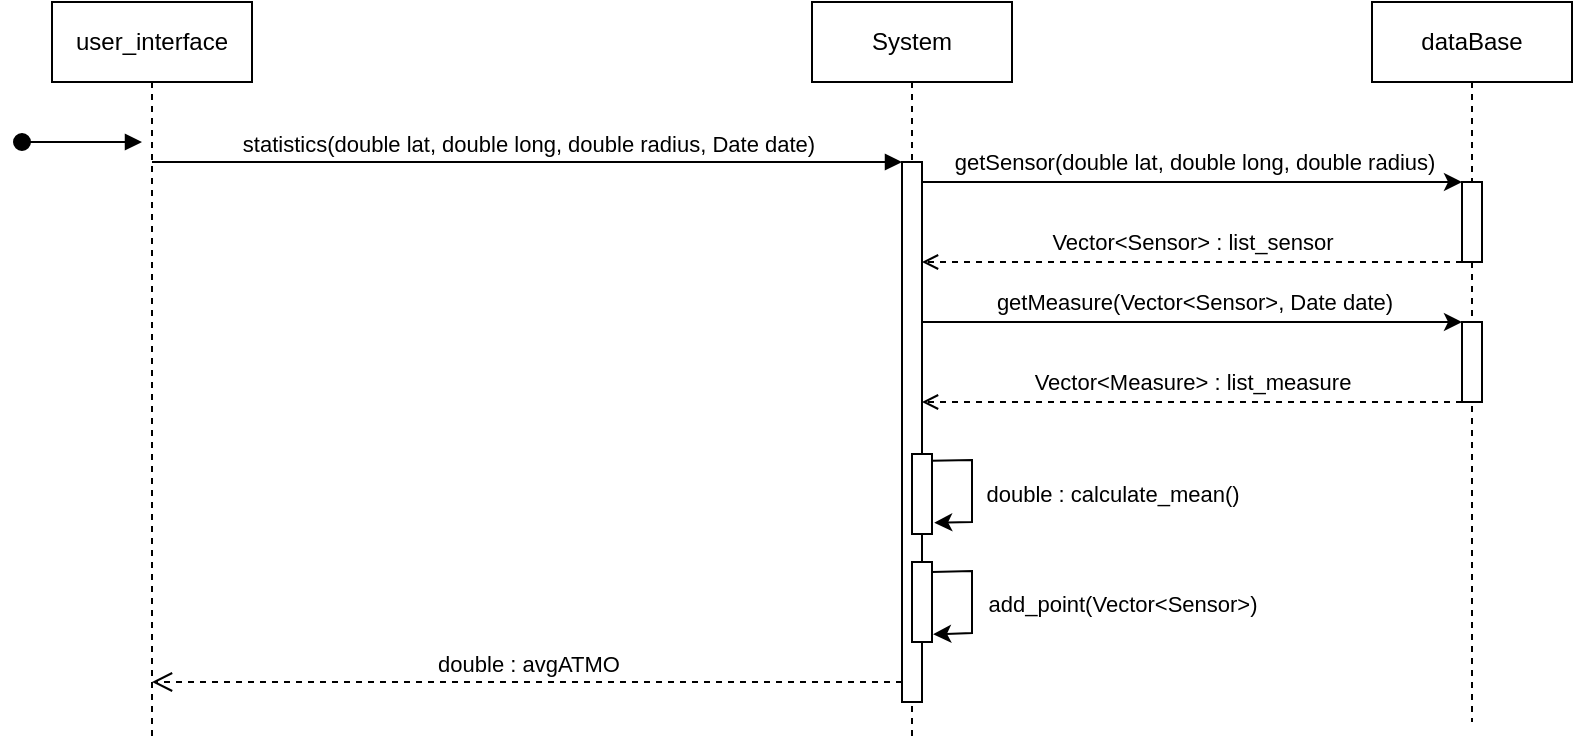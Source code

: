 <mxfile version="21.2.4" type="device">
  <diagram name="Page-1" id="2YBvvXClWsGukQMizWep">
    <mxGraphModel dx="1467" dy="678" grid="1" gridSize="10" guides="1" tooltips="1" connect="1" arrows="1" fold="1" page="1" pageScale="1" pageWidth="850" pageHeight="1100" math="0" shadow="0">
      <root>
        <mxCell id="0" />
        <mxCell id="1" parent="0" />
        <mxCell id="aM9ryv3xv72pqoxQDRHE-1" value="user_interface" style="shape=umlLifeline;perimeter=lifelinePerimeter;whiteSpace=wrap;html=1;container=0;dropTarget=0;collapsible=0;recursiveResize=0;outlineConnect=0;portConstraint=eastwest;newEdgeStyle={&quot;edgeStyle&quot;:&quot;elbowEdgeStyle&quot;,&quot;elbow&quot;:&quot;vertical&quot;,&quot;curved&quot;:0,&quot;rounded&quot;:0};" parent="1" vertex="1">
          <mxGeometry x="20" y="40" width="100" height="370" as="geometry" />
        </mxCell>
        <mxCell id="aM9ryv3xv72pqoxQDRHE-3" value="" style="html=1;verticalAlign=bottom;startArrow=oval;endArrow=block;startSize=8;edgeStyle=elbowEdgeStyle;elbow=vertical;curved=0;rounded=0;" parent="aM9ryv3xv72pqoxQDRHE-1" edge="1">
          <mxGeometry relative="1" as="geometry">
            <mxPoint x="-15" y="70" as="sourcePoint" />
            <mxPoint x="45" y="70.333" as="targetPoint" />
          </mxGeometry>
        </mxCell>
        <mxCell id="aM9ryv3xv72pqoxQDRHE-5" value="System" style="shape=umlLifeline;perimeter=lifelinePerimeter;whiteSpace=wrap;html=1;container=0;dropTarget=0;collapsible=0;recursiveResize=0;outlineConnect=0;portConstraint=eastwest;newEdgeStyle={&quot;edgeStyle&quot;:&quot;elbowEdgeStyle&quot;,&quot;elbow&quot;:&quot;vertical&quot;,&quot;curved&quot;:0,&quot;rounded&quot;:0};" parent="1" vertex="1">
          <mxGeometry x="400" y="40" width="100" height="370" as="geometry" />
        </mxCell>
        <mxCell id="aM9ryv3xv72pqoxQDRHE-6" value="" style="html=1;points=[];perimeter=orthogonalPerimeter;outlineConnect=0;targetShapes=umlLifeline;portConstraint=eastwest;newEdgeStyle={&quot;edgeStyle&quot;:&quot;elbowEdgeStyle&quot;,&quot;elbow&quot;:&quot;vertical&quot;,&quot;curved&quot;:0,&quot;rounded&quot;:0};" parent="aM9ryv3xv72pqoxQDRHE-5" vertex="1">
          <mxGeometry x="45" y="80" width="10" height="270" as="geometry" />
        </mxCell>
        <mxCell id="aM9ryv3xv72pqoxQDRHE-7" value="statistics(double lat, double long, double radius, Date date)" style="html=1;verticalAlign=bottom;endArrow=block;edgeStyle=elbowEdgeStyle;elbow=vertical;curved=0;rounded=0;" parent="1" source="aM9ryv3xv72pqoxQDRHE-1" target="aM9ryv3xv72pqoxQDRHE-6" edge="1">
          <mxGeometry relative="1" as="geometry">
            <mxPoint x="95" y="120" as="sourcePoint" />
            <Array as="points">
              <mxPoint x="180" y="120" />
            </Array>
          </mxGeometry>
        </mxCell>
        <mxCell id="aM9ryv3xv72pqoxQDRHE-8" value="double : avgATMO" style="html=1;verticalAlign=bottom;endArrow=open;dashed=1;endSize=8;edgeStyle=elbowEdgeStyle;elbow=vertical;curved=0;rounded=0;" parent="1" source="aM9ryv3xv72pqoxQDRHE-6" target="aM9ryv3xv72pqoxQDRHE-1" edge="1">
          <mxGeometry relative="1" as="geometry">
            <mxPoint x="95" y="280" as="targetPoint" />
            <Array as="points">
              <mxPoint x="380" y="380" />
              <mxPoint x="290" y="340" />
              <mxPoint x="330" y="320" />
              <mxPoint x="190" y="280" />
            </Array>
          </mxGeometry>
        </mxCell>
        <mxCell id="eLp9MOpLmQRfnWpO_Cis-1" value="dataBase" style="shape=umlLifeline;perimeter=lifelinePerimeter;whiteSpace=wrap;html=1;container=0;dropTarget=0;collapsible=0;recursiveResize=0;outlineConnect=0;portConstraint=eastwest;newEdgeStyle={&quot;edgeStyle&quot;:&quot;elbowEdgeStyle&quot;,&quot;elbow&quot;:&quot;vertical&quot;,&quot;curved&quot;:0,&quot;rounded&quot;:0};" vertex="1" parent="1">
          <mxGeometry x="680" y="40" width="100" height="360" as="geometry" />
        </mxCell>
        <mxCell id="eLp9MOpLmQRfnWpO_Cis-2" value="" style="html=1;points=[];perimeter=orthogonalPerimeter;outlineConnect=0;targetShapes=umlLifeline;portConstraint=eastwest;newEdgeStyle={&quot;edgeStyle&quot;:&quot;elbowEdgeStyle&quot;,&quot;elbow&quot;:&quot;vertical&quot;,&quot;curved&quot;:0,&quot;rounded&quot;:0};" vertex="1" parent="eLp9MOpLmQRfnWpO_Cis-1">
          <mxGeometry x="45" y="90" width="10" height="40" as="geometry" />
        </mxCell>
        <mxCell id="eLp9MOpLmQRfnWpO_Cis-10" value="" style="html=1;points=[];perimeter=orthogonalPerimeter;outlineConnect=0;targetShapes=umlLifeline;portConstraint=eastwest;newEdgeStyle={&quot;edgeStyle&quot;:&quot;elbowEdgeStyle&quot;,&quot;elbow&quot;:&quot;vertical&quot;,&quot;curved&quot;:0,&quot;rounded&quot;:0};" vertex="1" parent="eLp9MOpLmQRfnWpO_Cis-1">
          <mxGeometry x="45" y="160" width="10" height="40" as="geometry" />
        </mxCell>
        <mxCell id="eLp9MOpLmQRfnWpO_Cis-4" value="" style="endArrow=classic;html=1;rounded=0;" edge="1" parent="1" source="aM9ryv3xv72pqoxQDRHE-6" target="eLp9MOpLmQRfnWpO_Cis-2">
          <mxGeometry width="50" height="50" relative="1" as="geometry">
            <mxPoint x="470" y="140" as="sourcePoint" />
            <mxPoint x="660" y="140" as="targetPoint" />
            <Array as="points">
              <mxPoint x="700" y="130" />
            </Array>
          </mxGeometry>
        </mxCell>
        <mxCell id="eLp9MOpLmQRfnWpO_Cis-5" value="getSensor(double lat, double long, double radius)" style="edgeLabel;html=1;align=center;verticalAlign=middle;resizable=0;points=[];" vertex="1" connectable="0" parent="eLp9MOpLmQRfnWpO_Cis-4">
          <mxGeometry x="-0.412" y="2" relative="1" as="geometry">
            <mxPoint x="56" y="-8" as="offset" />
          </mxGeometry>
        </mxCell>
        <mxCell id="eLp9MOpLmQRfnWpO_Cis-6" value="" style="endArrow=open;html=1;rounded=0;endFill=0;dashed=1;" edge="1" parent="1" source="eLp9MOpLmQRfnWpO_Cis-2" target="aM9ryv3xv72pqoxQDRHE-6">
          <mxGeometry width="50" height="50" relative="1" as="geometry">
            <mxPoint x="520" y="215" as="sourcePoint" />
            <mxPoint x="570" y="165" as="targetPoint" />
            <Array as="points">
              <mxPoint x="580" y="170" />
            </Array>
          </mxGeometry>
        </mxCell>
        <mxCell id="eLp9MOpLmQRfnWpO_Cis-7" value="Vector&amp;lt;Sensor&amp;gt; : list_sensor" style="edgeLabel;html=1;align=center;verticalAlign=middle;resizable=0;points=[];" vertex="1" connectable="0" parent="eLp9MOpLmQRfnWpO_Cis-6">
          <mxGeometry x="0.279" y="1" relative="1" as="geometry">
            <mxPoint x="37" y="-11" as="offset" />
          </mxGeometry>
        </mxCell>
        <mxCell id="eLp9MOpLmQRfnWpO_Cis-11" value="" style="endArrow=classic;html=1;rounded=0;" edge="1" parent="1">
          <mxGeometry width="50" height="50" relative="1" as="geometry">
            <mxPoint x="455" y="200.0" as="sourcePoint" />
            <mxPoint x="725" y="200.0" as="targetPoint" />
            <Array as="points">
              <mxPoint x="725" y="200" />
            </Array>
          </mxGeometry>
        </mxCell>
        <mxCell id="eLp9MOpLmQRfnWpO_Cis-12" value="getMeasure(Vector&amp;lt;Sensor&amp;gt;, Date date)" style="edgeLabel;html=1;align=center;verticalAlign=middle;resizable=0;points=[];" vertex="1" connectable="0" parent="eLp9MOpLmQRfnWpO_Cis-11">
          <mxGeometry x="-0.412" y="2" relative="1" as="geometry">
            <mxPoint x="56" y="-8" as="offset" />
          </mxGeometry>
        </mxCell>
        <mxCell id="eLp9MOpLmQRfnWpO_Cis-13" value="" style="endArrow=open;html=1;rounded=0;endFill=0;dashed=1;" edge="1" parent="1" source="eLp9MOpLmQRfnWpO_Cis-10" target="aM9ryv3xv72pqoxQDRHE-6">
          <mxGeometry width="50" height="50" relative="1" as="geometry">
            <mxPoint x="725" y="240" as="sourcePoint" />
            <mxPoint x="455" y="240" as="targetPoint" />
            <Array as="points">
              <mxPoint x="580" y="240" />
            </Array>
          </mxGeometry>
        </mxCell>
        <mxCell id="eLp9MOpLmQRfnWpO_Cis-14" value="Vector&amp;lt;Measure&amp;gt; : list_measure" style="edgeLabel;html=1;align=center;verticalAlign=middle;resizable=0;points=[];" vertex="1" connectable="0" parent="eLp9MOpLmQRfnWpO_Cis-13">
          <mxGeometry x="0.279" y="1" relative="1" as="geometry">
            <mxPoint x="37" y="-11" as="offset" />
          </mxGeometry>
        </mxCell>
        <mxCell id="eLp9MOpLmQRfnWpO_Cis-15" value="" style="rounded=0;whiteSpace=wrap;html=1;" vertex="1" parent="1">
          <mxGeometry x="450" y="266" width="10" height="40" as="geometry" />
        </mxCell>
        <mxCell id="eLp9MOpLmQRfnWpO_Cis-16" value="" style="endArrow=classic;html=1;rounded=0;exitX=0.967;exitY=0.083;exitDx=0;exitDy=0;entryX=1.111;entryY=0.858;entryDx=0;entryDy=0;entryPerimeter=0;exitPerimeter=0;" edge="1" parent="1" source="eLp9MOpLmQRfnWpO_Cis-15" target="eLp9MOpLmQRfnWpO_Cis-15">
          <mxGeometry width="50" height="50" relative="1" as="geometry">
            <mxPoint x="500" y="280" as="sourcePoint" />
            <mxPoint x="510" y="310" as="targetPoint" />
            <Array as="points">
              <mxPoint x="480" y="269" />
              <mxPoint x="480" y="300" />
            </Array>
          </mxGeometry>
        </mxCell>
        <mxCell id="eLp9MOpLmQRfnWpO_Cis-17" value="double : calculate_mean()" style="edgeLabel;html=1;align=center;verticalAlign=middle;resizable=0;points=[];" vertex="1" connectable="0" parent="eLp9MOpLmQRfnWpO_Cis-16">
          <mxGeometry x="0.018" y="2" relative="1" as="geometry">
            <mxPoint x="68" y="2" as="offset" />
          </mxGeometry>
        </mxCell>
        <mxCell id="eLp9MOpLmQRfnWpO_Cis-18" value="" style="rounded=0;whiteSpace=wrap;html=1;" vertex="1" parent="1">
          <mxGeometry x="450" y="320" width="10" height="40" as="geometry" />
        </mxCell>
        <mxCell id="eLp9MOpLmQRfnWpO_Cis-19" value="" style="endArrow=classic;html=1;rounded=0;entryX=1.056;entryY=0.904;entryDx=0;entryDy=0;entryPerimeter=0;exitX=1;exitY=0.126;exitDx=0;exitDy=0;exitPerimeter=0;" edge="1" parent="1" source="eLp9MOpLmQRfnWpO_Cis-18" target="eLp9MOpLmQRfnWpO_Cis-18">
          <mxGeometry width="50" height="50" relative="1" as="geometry">
            <mxPoint x="460" y="325" as="sourcePoint" />
            <mxPoint x="461" y="355.5" as="targetPoint" />
            <Array as="points">
              <mxPoint x="480" y="324.5" />
              <mxPoint x="480" y="355.5" />
            </Array>
          </mxGeometry>
        </mxCell>
        <mxCell id="eLp9MOpLmQRfnWpO_Cis-20" value="add_point(Vector&amp;lt;Sensor&amp;gt;)" style="edgeLabel;html=1;align=center;verticalAlign=middle;resizable=0;points=[];" vertex="1" connectable="0" parent="eLp9MOpLmQRfnWpO_Cis-19">
          <mxGeometry x="0.018" y="2" relative="1" as="geometry">
            <mxPoint x="73" as="offset" />
          </mxGeometry>
        </mxCell>
      </root>
    </mxGraphModel>
  </diagram>
</mxfile>
